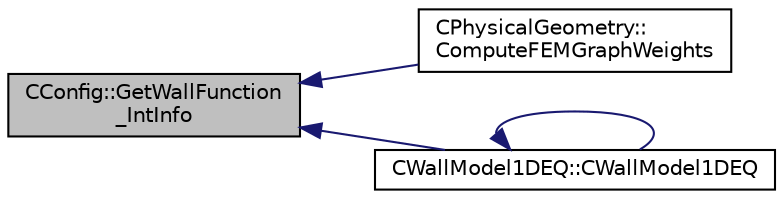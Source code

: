 digraph "CConfig::GetWallFunction_IntInfo"
{
  edge [fontname="Helvetica",fontsize="10",labelfontname="Helvetica",labelfontsize="10"];
  node [fontname="Helvetica",fontsize="10",shape=record];
  rankdir="LR";
  Node13661 [label="CConfig::GetWallFunction\l_IntInfo",height=0.2,width=0.4,color="black", fillcolor="grey75", style="filled", fontcolor="black"];
  Node13661 -> Node13662 [dir="back",color="midnightblue",fontsize="10",style="solid",fontname="Helvetica"];
  Node13662 [label="CPhysicalGeometry::\lComputeFEMGraphWeights",height=0.2,width=0.4,color="black", fillcolor="white", style="filled",URL="$class_c_physical_geometry.html#ac8396196dddd6caec922418eaf7d7a2a",tooltip="Compute the weights of the FEM graph for ParMETIS. "];
  Node13661 -> Node13663 [dir="back",color="midnightblue",fontsize="10",style="solid",fontname="Helvetica"];
  Node13663 [label="CWallModel1DEQ::CWallModel1DEQ",height=0.2,width=0.4,color="black", fillcolor="white", style="filled",URL="$class_c_wall_model1_d_e_q.html#a4c9ab8f01c2a80490ec16689245230e0",tooltip="Constructor of the class. "];
  Node13663 -> Node13663 [dir="back",color="midnightblue",fontsize="10",style="solid",fontname="Helvetica"];
}
